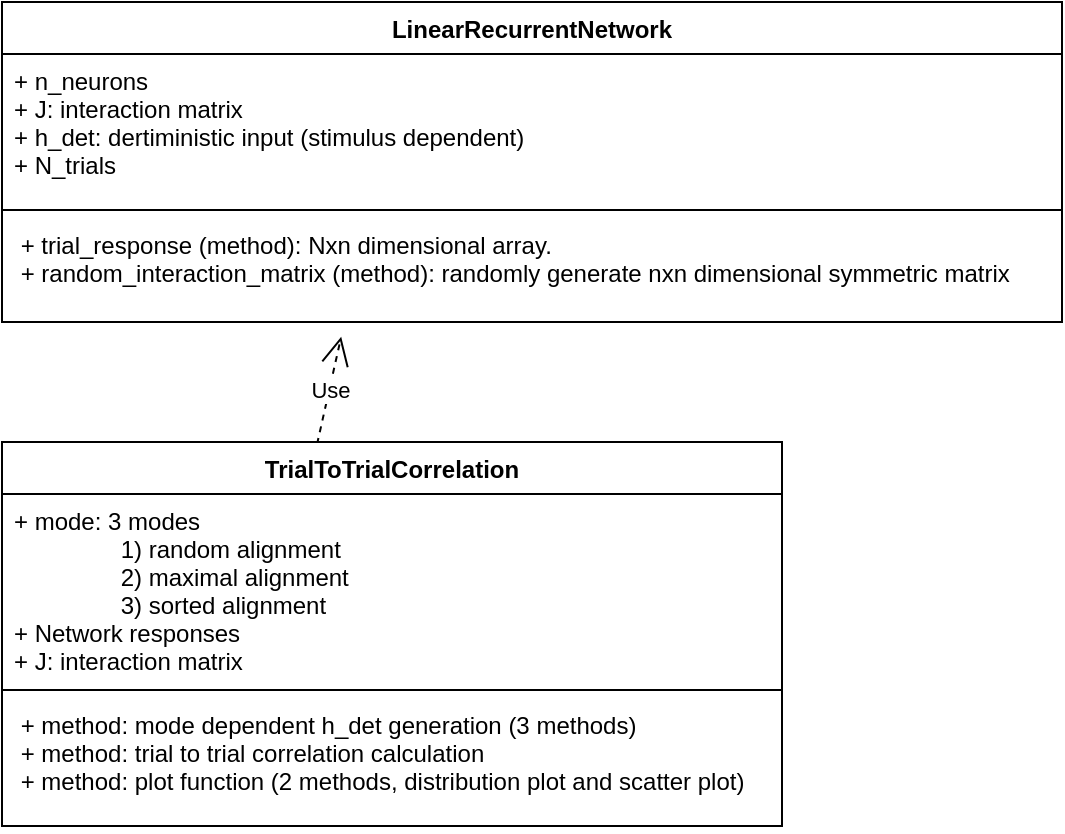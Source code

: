 <mxfile version="21.3.7" type="github">
  <diagram id="dGOGpCLeey213xIE_ilE" name="Page-1">
    <mxGraphModel dx="890" dy="483" grid="1" gridSize="10" guides="1" tooltips="1" connect="1" arrows="1" fold="1" page="1" pageScale="1" pageWidth="827" pageHeight="1169" math="0" shadow="0">
      <root>
        <mxCell id="0" />
        <mxCell id="1" parent="0" />
        <mxCell id="rlB1_ra6VnP8-Edz8Y6e-7" value="LinearRecurrentNetwork" style="swimlane;fontStyle=1;align=center;verticalAlign=top;childLayout=stackLayout;horizontal=1;startSize=26;horizontalStack=0;resizeParent=1;resizeParentMax=0;resizeLast=0;collapsible=1;marginBottom=0;" parent="1" vertex="1">
          <mxGeometry x="110" y="140" width="530" height="160" as="geometry" />
        </mxCell>
        <mxCell id="rlB1_ra6VnP8-Edz8Y6e-8" value="+ n_neurons&#xa;+ J: interaction matrix&#xa;+ h_det: dertiministic input (stimulus dependent)&#xa;+ N_trials" style="text;strokeColor=none;fillColor=none;align=left;verticalAlign=top;spacingLeft=4;spacingRight=4;overflow=hidden;rotatable=0;points=[[0,0.5],[1,0.5]];portConstraint=eastwest;" parent="rlB1_ra6VnP8-Edz8Y6e-7" vertex="1">
          <mxGeometry y="26" width="530" height="74" as="geometry" />
        </mxCell>
        <mxCell id="rlB1_ra6VnP8-Edz8Y6e-9" value="" style="line;strokeWidth=1;fillColor=none;align=left;verticalAlign=middle;spacingTop=-1;spacingLeft=3;spacingRight=3;rotatable=0;labelPosition=right;points=[];portConstraint=eastwest;" parent="rlB1_ra6VnP8-Edz8Y6e-7" vertex="1">
          <mxGeometry y="100" width="530" height="8" as="geometry" />
        </mxCell>
        <mxCell id="rlB1_ra6VnP8-Edz8Y6e-10" value=" + trial_response (method): Nxn dimensional array.&#xa; + random_interaction_matrix (method): randomly generate nxn dimensional symmetric matrix &#xa; " style="text;strokeColor=none;fillColor=none;align=left;verticalAlign=top;spacingLeft=4;spacingRight=4;overflow=hidden;rotatable=0;points=[[0,0.5],[1,0.5]];portConstraint=eastwest;" parent="rlB1_ra6VnP8-Edz8Y6e-7" vertex="1">
          <mxGeometry y="108" width="530" height="52" as="geometry" />
        </mxCell>
        <mxCell id="rlB1_ra6VnP8-Edz8Y6e-13" value="Use" style="endArrow=open;endSize=12;dashed=1;html=1;rounded=0;entryX=0.32;entryY=1.142;entryDx=0;entryDy=0;entryPerimeter=0;exitX=0.404;exitY=0.005;exitDx=0;exitDy=0;exitPerimeter=0;" parent="1" source="rlB1_ra6VnP8-Edz8Y6e-14" target="rlB1_ra6VnP8-Edz8Y6e-10" edge="1">
          <mxGeometry width="160" relative="1" as="geometry">
            <mxPoint x="209" y="400" as="sourcePoint" />
            <mxPoint x="500" y="370" as="targetPoint" />
          </mxGeometry>
        </mxCell>
        <mxCell id="rlB1_ra6VnP8-Edz8Y6e-14" value="TrialToTrialCorrelation" style="swimlane;fontStyle=1;align=center;verticalAlign=top;childLayout=stackLayout;horizontal=1;startSize=26;horizontalStack=0;resizeParent=1;resizeParentMax=0;resizeLast=0;collapsible=1;marginBottom=0;" parent="1" vertex="1">
          <mxGeometry x="110" y="360" width="390" height="192" as="geometry" />
        </mxCell>
        <mxCell id="rlB1_ra6VnP8-Edz8Y6e-15" value="+ mode: 3 modes&#xa;                1) random alignment&#xa;                2) maximal alignment&#xa;                3) sorted alignment&#xa;+ Network responses&#xa;+ J: interaction matrix&#xa; &#xa;" style="text;strokeColor=none;fillColor=none;align=left;verticalAlign=top;spacingLeft=4;spacingRight=4;overflow=hidden;rotatable=0;points=[[0,0.5],[1,0.5]];portConstraint=eastwest;" parent="rlB1_ra6VnP8-Edz8Y6e-14" vertex="1">
          <mxGeometry y="26" width="390" height="94" as="geometry" />
        </mxCell>
        <mxCell id="rlB1_ra6VnP8-Edz8Y6e-16" value="" style="line;strokeWidth=1;fillColor=none;align=left;verticalAlign=middle;spacingTop=-1;spacingLeft=3;spacingRight=3;rotatable=0;labelPosition=right;points=[];portConstraint=eastwest;" parent="rlB1_ra6VnP8-Edz8Y6e-14" vertex="1">
          <mxGeometry y="120" width="390" height="8" as="geometry" />
        </mxCell>
        <mxCell id="rlB1_ra6VnP8-Edz8Y6e-17" value=" + method: mode dependent h_det generation (3 methods)&#xa; + method: trial to trial correlation calculation&#xa; + method: plot function (2 methods, distribution plot and scatter plot)&#xa; " style="text;strokeColor=none;fillColor=none;align=left;verticalAlign=top;spacingLeft=4;spacingRight=4;overflow=hidden;rotatable=0;points=[[0,0.5],[1,0.5]];portConstraint=eastwest;" parent="rlB1_ra6VnP8-Edz8Y6e-14" vertex="1">
          <mxGeometry y="128" width="390" height="64" as="geometry" />
        </mxCell>
      </root>
    </mxGraphModel>
  </diagram>
</mxfile>
